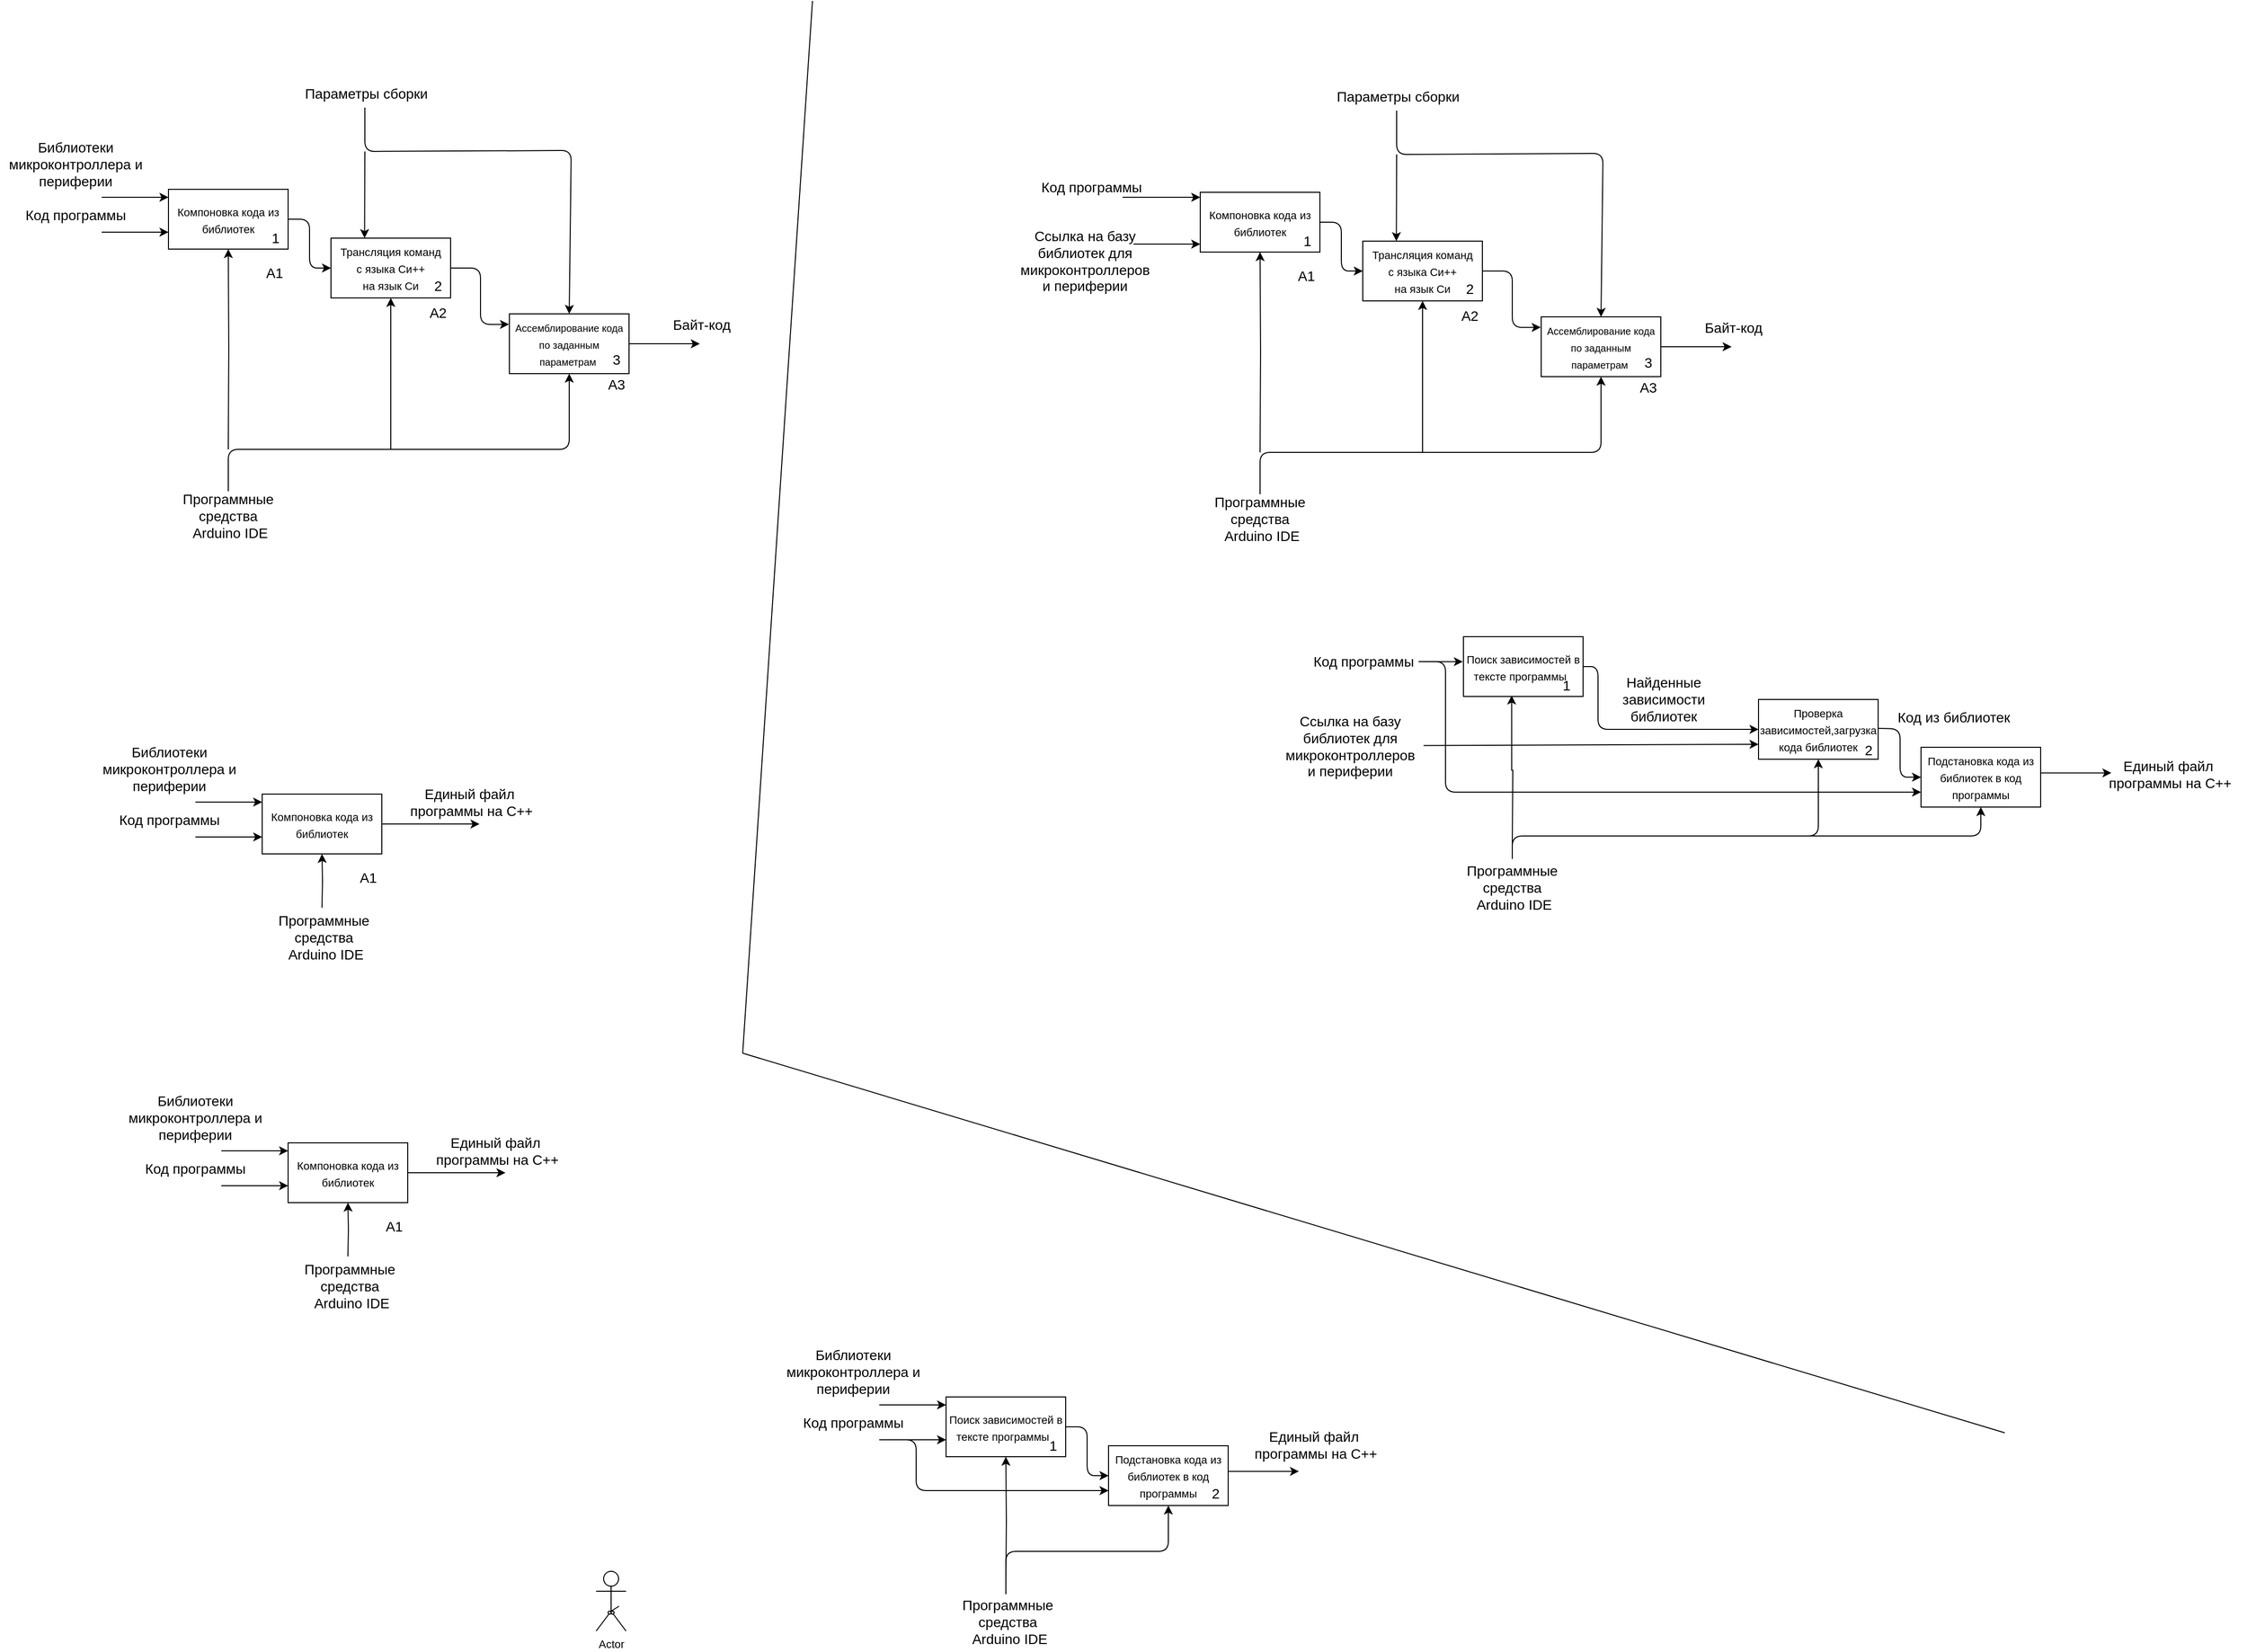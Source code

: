 <mxfile version="20.5.1" type="device"><diagram id="fKCn6HWXn4qcfIkzUEu0" name="Page-1"><mxGraphModel dx="576" dy="188" grid="0" gridSize="10" guides="1" tooltips="1" connect="1" arrows="1" fold="1" page="0" pageScale="1" pageWidth="850" pageHeight="1100" math="0" shadow="0"><root><mxCell id="0"/><mxCell id="1" parent="0"/><mxCell id="wgAJrM_qWDfSxa-Pehh1-4" style="edgeStyle=orthogonalEdgeStyle;rounded=1;orthogonalLoop=1;jettySize=auto;html=1;exitX=1;exitY=0.5;exitDx=0;exitDy=0;entryX=0;entryY=0.5;entryDx=0;entryDy=0;fontSize=14;startArrow=none;startFill=0;endArrow=classic;endFill=1;" parent="1" source="wgAJrM_qWDfSxa-Pehh1-5" target="wgAJrM_qWDfSxa-Pehh1-7" edge="1"><mxGeometry relative="1" as="geometry"/></mxCell><mxCell id="wgAJrM_qWDfSxa-Pehh1-5" value="&lt;font style=&quot;font-size: 11px;&quot;&gt;Компоновка кода из библиотек&lt;/font&gt;" style="rounded=0;whiteSpace=wrap;html=1;fontSize=14;" parent="1" vertex="1"><mxGeometry x="582" y="832" width="120" height="60" as="geometry"/></mxCell><mxCell id="wgAJrM_qWDfSxa-Pehh1-6" style="edgeStyle=orthogonalEdgeStyle;rounded=1;orthogonalLoop=1;jettySize=auto;html=1;exitX=1;exitY=0.5;exitDx=0;exitDy=0;entryX=-0.004;entryY=0.176;entryDx=0;entryDy=0;fontSize=14;startArrow=none;startFill=0;endArrow=classic;endFill=1;entryPerimeter=0;" parent="1" source="wgAJrM_qWDfSxa-Pehh1-7" target="wgAJrM_qWDfSxa-Pehh1-9" edge="1"><mxGeometry relative="1" as="geometry"><Array as="points"><mxPoint x="895" y="911"/><mxPoint x="895" y="968"/></Array></mxGeometry></mxCell><mxCell id="wgAJrM_qWDfSxa-Pehh1-7" value="&lt;font style=&quot;font-size: 11px;&quot;&gt;Трансляция команд &lt;br&gt;с языка Си++ &lt;br&gt;на язык Си&lt;/font&gt;" style="rounded=0;whiteSpace=wrap;html=1;fontSize=14;" parent="1" vertex="1"><mxGeometry x="745" y="881" width="120" height="60" as="geometry"/></mxCell><mxCell id="wgAJrM_qWDfSxa-Pehh1-8" style="edgeStyle=orthogonalEdgeStyle;rounded=0;orthogonalLoop=1;jettySize=auto;html=1;exitX=1;exitY=0.5;exitDx=0;exitDy=0;fontSize=14;startArrow=none;startFill=0;endArrow=classic;endFill=1;" parent="1" source="wgAJrM_qWDfSxa-Pehh1-9" edge="1"><mxGeometry relative="1" as="geometry"><mxPoint x="1115" y="987" as="targetPoint"/></mxGeometry></mxCell><mxCell id="wgAJrM_qWDfSxa-Pehh1-9" value="&lt;font style=&quot;font-size: 10px;&quot;&gt;Ассемблирование кода по заданным параметрам&amp;nbsp;&lt;/font&gt;" style="rounded=0;whiteSpace=wrap;html=1;fontSize=14;" parent="1" vertex="1"><mxGeometry x="924" y="957" width="120" height="60" as="geometry"/></mxCell><mxCell id="wgAJrM_qWDfSxa-Pehh1-10" value="" style="endArrow=classic;html=1;rounded=0;fontSize=14;entryX=0;entryY=0.5;entryDx=0;entryDy=0;" parent="1" edge="1"><mxGeometry width="50" height="50" relative="1" as="geometry"><mxPoint x="515" y="840" as="sourcePoint"/><mxPoint x="582" y="840" as="targetPoint"/></mxGeometry></mxCell><mxCell id="wgAJrM_qWDfSxa-Pehh1-11" value="&lt;div&gt;Параметры сборки&lt;/div&gt;" style="text;html=1;align=center;verticalAlign=middle;resizable=0;points=[];autosize=1;strokeColor=none;fillColor=none;fontSize=14;rotation=0;" parent="1" vertex="1"><mxGeometry x="709" y="721" width="141" height="29" as="geometry"/></mxCell><mxCell id="wgAJrM_qWDfSxa-Pehh1-12" value="&lt;div&gt;1&lt;br&gt;&lt;/div&gt;" style="text;html=1;align=center;verticalAlign=middle;resizable=0;points=[];autosize=1;strokeColor=none;fillColor=none;fontSize=14;" parent="1" vertex="1"><mxGeometry x="676" y="866" width="26" height="29" as="geometry"/></mxCell><mxCell id="wgAJrM_qWDfSxa-Pehh1-13" value="2" style="text;html=1;align=center;verticalAlign=middle;resizable=0;points=[];autosize=1;strokeColor=none;fillColor=none;fontSize=14;" parent="1" vertex="1"><mxGeometry x="839" y="914" width="26" height="29" as="geometry"/></mxCell><mxCell id="wgAJrM_qWDfSxa-Pehh1-14" value="3" style="text;html=1;align=center;verticalAlign=middle;resizable=0;points=[];autosize=1;strokeColor=none;fillColor=none;fontSize=14;" parent="1" vertex="1"><mxGeometry x="1018" y="988" width="26" height="29" as="geometry"/></mxCell><mxCell id="wgAJrM_qWDfSxa-Pehh1-15" value="&lt;br&gt;&lt;div&gt;А1&lt;br&gt;&lt;/div&gt;" style="text;html=1;align=center;verticalAlign=middle;resizable=0;points=[];autosize=1;strokeColor=none;fillColor=none;fontSize=14;" parent="1" vertex="1"><mxGeometry x="670" y="884" width="35" height="46" as="geometry"/></mxCell><mxCell id="wgAJrM_qWDfSxa-Pehh1-16" value="&lt;span style=&quot;font-size: 14px&quot;&gt;Библиотеки микроконтроллера и периферии&lt;/span&gt;" style="text;html=1;strokeColor=none;fillColor=none;align=center;verticalAlign=middle;whiteSpace=wrap;rounded=0;" parent="1" vertex="1"><mxGeometry x="413" y="778" width="152" height="57" as="geometry"/></mxCell><mxCell id="wgAJrM_qWDfSxa-Pehh1-17" style="edgeStyle=orthogonalEdgeStyle;rounded=0;orthogonalLoop=1;jettySize=auto;html=1;entryX=0.5;entryY=1;entryDx=0;entryDy=0;fontSize=14;startArrow=none;startFill=0;endArrow=classic;endFill=1;" parent="1" target="wgAJrM_qWDfSxa-Pehh1-5" edge="1"><mxGeometry relative="1" as="geometry"><mxPoint x="642" y="1093" as="sourcePoint"/></mxGeometry></mxCell><mxCell id="wgAJrM_qWDfSxa-Pehh1-18" style="edgeStyle=orthogonalEdgeStyle;rounded=1;orthogonalLoop=1;jettySize=auto;html=1;entryX=0.5;entryY=1;entryDx=0;entryDy=0;fontSize=14;startArrow=none;startFill=0;endArrow=classic;endFill=1;" parent="1" target="wgAJrM_qWDfSxa-Pehh1-9" edge="1"><mxGeometry relative="1" as="geometry"><Array as="points"><mxPoint x="642" y="1093"/><mxPoint x="984" y="1093"/></Array><mxPoint x="642" y="1135" as="sourcePoint"/></mxGeometry></mxCell><mxCell id="wgAJrM_qWDfSxa-Pehh1-19" style="edgeStyle=orthogonalEdgeStyle;rounded=0;orthogonalLoop=1;jettySize=auto;html=1;entryX=0.5;entryY=1;entryDx=0;entryDy=0;fontSize=14;startArrow=none;startFill=0;endArrow=classic;endFill=1;" parent="1" target="wgAJrM_qWDfSxa-Pehh1-7" edge="1"><mxGeometry relative="1" as="geometry"><Array as="points"><mxPoint x="805" y="1093"/></Array><mxPoint x="805" y="1093" as="sourcePoint"/></mxGeometry></mxCell><mxCell id="wgAJrM_qWDfSxa-Pehh1-20" value="" style="endArrow=classic;html=1;rounded=1;entryX=0.5;entryY=0;entryDx=0;entryDy=0;" parent="1" target="wgAJrM_qWDfSxa-Pehh1-9" edge="1"><mxGeometry width="50" height="50" relative="1" as="geometry"><mxPoint x="779" y="750" as="sourcePoint"/><mxPoint x="891" y="861" as="targetPoint"/><Array as="points"><mxPoint x="779" y="794"/><mxPoint x="986" y="793"/></Array></mxGeometry></mxCell><mxCell id="wgAJrM_qWDfSxa-Pehh1-21" value="" style="endArrow=classic;html=1;rounded=0;fontSize=14;" parent="1" edge="1"><mxGeometry width="50" height="50" relative="1" as="geometry"><mxPoint x="779" y="794" as="sourcePoint"/><mxPoint x="778.701" y="881" as="targetPoint"/></mxGeometry></mxCell><mxCell id="wgAJrM_qWDfSxa-Pehh1-22" value="&lt;span style=&quot;font-size: 14px;&quot;&gt;Код программы&lt;/span&gt;" style="text;html=1;strokeColor=none;fillColor=none;align=center;verticalAlign=middle;whiteSpace=wrap;rounded=0;" parent="1" vertex="1"><mxGeometry x="413" y="829" width="152" height="57" as="geometry"/></mxCell><mxCell id="wgAJrM_qWDfSxa-Pehh1-23" value="" style="endArrow=classic;html=1;rounded=0;jumpStyle=arc;" parent="1" edge="1"><mxGeometry width="50" height="50" relative="1" as="geometry"><mxPoint x="515" y="875" as="sourcePoint"/><mxPoint x="582" y="875" as="targetPoint"/></mxGeometry></mxCell><mxCell id="wgAJrM_qWDfSxa-Pehh1-24" value="&lt;br&gt;&lt;div&gt;А2&lt;br&gt;&lt;/div&gt;" style="text;html=1;align=center;verticalAlign=middle;resizable=0;points=[];autosize=1;strokeColor=none;fillColor=none;fontSize=14;" parent="1" vertex="1"><mxGeometry x="834.5" y="924" width="35" height="46" as="geometry"/></mxCell><mxCell id="wgAJrM_qWDfSxa-Pehh1-25" value="&lt;br&gt;&lt;div&gt;А3&lt;br&gt;&lt;/div&gt;" style="text;html=1;align=center;verticalAlign=middle;resizable=0;points=[];autosize=1;strokeColor=none;fillColor=none;fontSize=14;" parent="1" vertex="1"><mxGeometry x="1013.5" y="996" width="35" height="46" as="geometry"/></mxCell><mxCell id="wgAJrM_qWDfSxa-Pehh1-26" value="&lt;div&gt;&lt;span style=&quot;font-size: 14px;&quot;&gt;Программные средства&lt;/span&gt;&lt;/div&gt;&lt;div&gt;&lt;span style=&quot;font-size: 14px;&quot;&gt;&amp;nbsp;Arduino IDE&lt;/span&gt;&lt;/div&gt;" style="text;html=1;strokeColor=none;fillColor=none;align=center;verticalAlign=middle;whiteSpace=wrap;rounded=0;" parent="1" vertex="1"><mxGeometry x="566" y="1131" width="152" height="57" as="geometry"/></mxCell><mxCell id="wgAJrM_qWDfSxa-Pehh1-27" value="&lt;font style=&quot;font-size: 14px&quot;&gt;Байт-код&lt;br&gt;&lt;/font&gt;" style="text;html=1;strokeColor=none;fillColor=none;align=center;verticalAlign=middle;whiteSpace=wrap;rounded=0;" parent="1" vertex="1"><mxGeometry x="995" y="943" width="244" height="49" as="geometry"/></mxCell><mxCell id="wgAJrM_qWDfSxa-Pehh1-28" style="edgeStyle=orthogonalEdgeStyle;rounded=1;orthogonalLoop=1;jettySize=auto;html=1;exitX=1;exitY=0.5;exitDx=0;exitDy=0;fontSize=14;startArrow=none;startFill=0;endArrow=classic;endFill=1;" parent="1" source="wgAJrM_qWDfSxa-Pehh1-29" edge="1"><mxGeometry relative="1" as="geometry"><mxPoint x="894" y="1469" as="targetPoint"/></mxGeometry></mxCell><mxCell id="wgAJrM_qWDfSxa-Pehh1-29" value="&lt;font style=&quot;font-size: 11px;&quot;&gt;Компоновка кода из библиотек&lt;/font&gt;" style="rounded=0;whiteSpace=wrap;html=1;fontSize=14;" parent="1" vertex="1"><mxGeometry x="676" y="1439" width="120" height="60" as="geometry"/></mxCell><mxCell id="wgAJrM_qWDfSxa-Pehh1-30" value="" style="endArrow=classic;html=1;rounded=0;fontSize=14;entryX=0;entryY=0.5;entryDx=0;entryDy=0;" parent="1" edge="1"><mxGeometry width="50" height="50" relative="1" as="geometry"><mxPoint x="609" y="1447" as="sourcePoint"/><mxPoint x="676" y="1447" as="targetPoint"/></mxGeometry></mxCell><mxCell id="wgAJrM_qWDfSxa-Pehh1-32" value="&lt;br&gt;&lt;div&gt;А1&lt;br&gt;&lt;/div&gt;" style="text;html=1;align=center;verticalAlign=middle;resizable=0;points=[];autosize=1;strokeColor=none;fillColor=none;fontSize=14;" parent="1" vertex="1"><mxGeometry x="764" y="1491" width="35" height="46" as="geometry"/></mxCell><mxCell id="wgAJrM_qWDfSxa-Pehh1-33" value="&lt;span style=&quot;font-size: 14px&quot;&gt;Библиотеки микроконтроллера и периферии&lt;/span&gt;" style="text;html=1;strokeColor=none;fillColor=none;align=center;verticalAlign=middle;whiteSpace=wrap;rounded=0;" parent="1" vertex="1"><mxGeometry x="507" y="1385" width="152" height="57" as="geometry"/></mxCell><mxCell id="wgAJrM_qWDfSxa-Pehh1-34" style="edgeStyle=orthogonalEdgeStyle;rounded=0;orthogonalLoop=1;jettySize=auto;html=1;entryX=0.5;entryY=1;entryDx=0;entryDy=0;fontSize=14;startArrow=none;startFill=0;endArrow=classic;endFill=1;" parent="1" target="wgAJrM_qWDfSxa-Pehh1-29" edge="1"><mxGeometry relative="1" as="geometry"><mxPoint x="736" y="1553" as="sourcePoint"/></mxGeometry></mxCell><mxCell id="wgAJrM_qWDfSxa-Pehh1-35" value="&lt;span style=&quot;font-size: 14px;&quot;&gt;Код программы&lt;/span&gt;" style="text;html=1;strokeColor=none;fillColor=none;align=center;verticalAlign=middle;whiteSpace=wrap;rounded=0;" parent="1" vertex="1"><mxGeometry x="507" y="1436" width="152" height="57" as="geometry"/></mxCell><mxCell id="wgAJrM_qWDfSxa-Pehh1-36" value="" style="endArrow=classic;html=1;rounded=0;jumpStyle=arc;" parent="1" edge="1"><mxGeometry width="50" height="50" relative="1" as="geometry"><mxPoint x="609" y="1482" as="sourcePoint"/><mxPoint x="676" y="1482" as="targetPoint"/></mxGeometry></mxCell><mxCell id="wgAJrM_qWDfSxa-Pehh1-37" value="&lt;div&gt;&lt;span style=&quot;font-size: 14px;&quot;&gt;Программные средства&lt;/span&gt;&lt;/div&gt;&lt;div&gt;&lt;span style=&quot;font-size: 14px;&quot;&gt;&amp;nbsp;Arduino IDE&lt;/span&gt;&lt;/div&gt;" style="text;html=1;strokeColor=none;fillColor=none;align=center;verticalAlign=middle;whiteSpace=wrap;rounded=0;" parent="1" vertex="1"><mxGeometry x="662" y="1554" width="152" height="57" as="geometry"/></mxCell><mxCell id="wgAJrM_qWDfSxa-Pehh1-38" value="&lt;span style=&quot;font-size: 14px;&quot;&gt;Единый файл&amp;nbsp;&lt;br&gt;программы на С++&lt;br&gt;&lt;/span&gt;" style="text;html=1;strokeColor=none;fillColor=none;align=center;verticalAlign=middle;whiteSpace=wrap;rounded=0;" parent="1" vertex="1"><mxGeometry x="810" y="1418" width="152" height="57" as="geometry"/></mxCell><mxCell id="wgAJrM_qWDfSxa-Pehh1-39" style="edgeStyle=orthogonalEdgeStyle;rounded=1;orthogonalLoop=1;jettySize=auto;html=1;exitX=1;exitY=0.5;exitDx=0;exitDy=0;fontSize=14;startArrow=none;startFill=0;endArrow=classic;endFill=1;" parent="1" source="wgAJrM_qWDfSxa-Pehh1-40" edge="1"><mxGeometry relative="1" as="geometry"><mxPoint x="920" y="1819" as="targetPoint"/></mxGeometry></mxCell><mxCell id="wgAJrM_qWDfSxa-Pehh1-40" value="&lt;font style=&quot;font-size: 11px;&quot;&gt;Компоновка кода из библиотек&lt;/font&gt;" style="rounded=0;whiteSpace=wrap;html=1;fontSize=14;" parent="1" vertex="1"><mxGeometry x="702" y="1789" width="120" height="60" as="geometry"/></mxCell><mxCell id="wgAJrM_qWDfSxa-Pehh1-41" value="" style="endArrow=classic;html=1;rounded=0;fontSize=14;entryX=0;entryY=0.5;entryDx=0;entryDy=0;" parent="1" edge="1"><mxGeometry width="50" height="50" relative="1" as="geometry"><mxPoint x="635" y="1797.0" as="sourcePoint"/><mxPoint x="702" y="1797.0" as="targetPoint"/></mxGeometry></mxCell><mxCell id="wgAJrM_qWDfSxa-Pehh1-42" value="&lt;br&gt;&lt;div&gt;А1&lt;br&gt;&lt;/div&gt;" style="text;html=1;align=center;verticalAlign=middle;resizable=0;points=[];autosize=1;strokeColor=none;fillColor=none;fontSize=14;" parent="1" vertex="1"><mxGeometry x="790" y="1841" width="35" height="46" as="geometry"/></mxCell><mxCell id="wgAJrM_qWDfSxa-Pehh1-43" value="&lt;span style=&quot;font-size: 14px&quot;&gt;Библиотеки микроконтроллера и периферии&lt;/span&gt;" style="text;html=1;strokeColor=none;fillColor=none;align=center;verticalAlign=middle;whiteSpace=wrap;rounded=0;" parent="1" vertex="1"><mxGeometry x="533" y="1735" width="152" height="57" as="geometry"/></mxCell><mxCell id="wgAJrM_qWDfSxa-Pehh1-44" style="edgeStyle=orthogonalEdgeStyle;rounded=0;orthogonalLoop=1;jettySize=auto;html=1;entryX=0.5;entryY=1;entryDx=0;entryDy=0;fontSize=14;startArrow=none;startFill=0;endArrow=classic;endFill=1;" parent="1" target="wgAJrM_qWDfSxa-Pehh1-40" edge="1"><mxGeometry relative="1" as="geometry"><mxPoint x="762" y="1903" as="sourcePoint"/></mxGeometry></mxCell><mxCell id="wgAJrM_qWDfSxa-Pehh1-45" value="&lt;span style=&quot;font-size: 14px;&quot;&gt;Код программы&lt;/span&gt;" style="text;html=1;strokeColor=none;fillColor=none;align=center;verticalAlign=middle;whiteSpace=wrap;rounded=0;" parent="1" vertex="1"><mxGeometry x="533" y="1786" width="152" height="57" as="geometry"/></mxCell><mxCell id="wgAJrM_qWDfSxa-Pehh1-46" value="" style="endArrow=classic;html=1;rounded=0;jumpStyle=arc;" parent="1" edge="1"><mxGeometry width="50" height="50" relative="1" as="geometry"><mxPoint x="635" y="1832" as="sourcePoint"/><mxPoint x="702" y="1832" as="targetPoint"/></mxGeometry></mxCell><mxCell id="wgAJrM_qWDfSxa-Pehh1-47" value="&lt;div&gt;&lt;span style=&quot;font-size: 14px;&quot;&gt;Программные средства&lt;/span&gt;&lt;/div&gt;&lt;div&gt;&lt;span style=&quot;font-size: 14px;&quot;&gt;&amp;nbsp;Arduino IDE&lt;/span&gt;&lt;/div&gt;" style="text;html=1;strokeColor=none;fillColor=none;align=center;verticalAlign=middle;whiteSpace=wrap;rounded=0;" parent="1" vertex="1"><mxGeometry x="688" y="1904" width="152" height="57" as="geometry"/></mxCell><mxCell id="wgAJrM_qWDfSxa-Pehh1-48" value="&lt;span style=&quot;font-size: 14px;&quot;&gt;Единый файл&amp;nbsp;&lt;br&gt;программы на С++&lt;br&gt;&lt;/span&gt;" style="text;html=1;strokeColor=none;fillColor=none;align=center;verticalAlign=middle;whiteSpace=wrap;rounded=0;" parent="1" vertex="1"><mxGeometry x="836" y="1768" width="152" height="57" as="geometry"/></mxCell><mxCell id="wgAJrM_qWDfSxa-Pehh1-49" style="edgeStyle=orthogonalEdgeStyle;rounded=1;orthogonalLoop=1;jettySize=auto;html=1;exitX=1;exitY=0.5;exitDx=0;exitDy=0;entryX=0;entryY=0.5;entryDx=0;entryDy=0;fontSize=14;startArrow=none;startFill=0;endArrow=classic;endFill=1;" parent="1" source="wgAJrM_qWDfSxa-Pehh1-50" target="wgAJrM_qWDfSxa-Pehh1-52" edge="1"><mxGeometry relative="1" as="geometry"/></mxCell><mxCell id="wgAJrM_qWDfSxa-Pehh1-50" value="&lt;font style=&quot;font-size: 11px;&quot;&gt;Поиск зависимостей в тексте программы&amp;nbsp;&amp;nbsp;&lt;/font&gt;" style="rounded=0;whiteSpace=wrap;html=1;fontSize=14;" parent="1" vertex="1"><mxGeometry x="1362" y="2044" width="120" height="60" as="geometry"/></mxCell><mxCell id="wgAJrM_qWDfSxa-Pehh1-52" value="&lt;span style=&quot;font-size: 11px;&quot;&gt;Подстановка кода из библиотек&amp;nbsp;в код программы&lt;/span&gt;" style="rounded=0;whiteSpace=wrap;html=1;fontSize=14;" parent="1" vertex="1"><mxGeometry x="1525" y="2093" width="120" height="60" as="geometry"/></mxCell><mxCell id="wgAJrM_qWDfSxa-Pehh1-53" style="edgeStyle=orthogonalEdgeStyle;rounded=0;orthogonalLoop=1;jettySize=auto;html=1;exitX=1;exitY=0.5;exitDx=0;exitDy=0;fontSize=14;startArrow=none;startFill=0;endArrow=classic;endFill=1;" parent="1" edge="1"><mxGeometry relative="1" as="geometry"><mxPoint x="1716" y="2118.71" as="targetPoint"/><mxPoint x="1645" y="2118.71" as="sourcePoint"/></mxGeometry></mxCell><mxCell id="wgAJrM_qWDfSxa-Pehh1-55" value="" style="endArrow=classic;html=1;rounded=0;fontSize=14;entryX=0;entryY=0.5;entryDx=0;entryDy=0;" parent="1" edge="1"><mxGeometry width="50" height="50" relative="1" as="geometry"><mxPoint x="1295.0" y="2052" as="sourcePoint"/><mxPoint x="1362.0" y="2052" as="targetPoint"/></mxGeometry></mxCell><mxCell id="wgAJrM_qWDfSxa-Pehh1-57" value="&lt;div&gt;1&lt;br&gt;&lt;/div&gt;" style="text;html=1;align=center;verticalAlign=middle;resizable=0;points=[];autosize=1;strokeColor=none;fillColor=none;fontSize=14;" parent="1" vertex="1"><mxGeometry x="1456" y="2078" width="26" height="29" as="geometry"/></mxCell><mxCell id="wgAJrM_qWDfSxa-Pehh1-58" value="2" style="text;html=1;align=center;verticalAlign=middle;resizable=0;points=[];autosize=1;strokeColor=none;fillColor=none;fontSize=14;" parent="1" vertex="1"><mxGeometry x="1619" y="2126" width="26" height="29" as="geometry"/></mxCell><mxCell id="wgAJrM_qWDfSxa-Pehh1-61" value="&lt;span style=&quot;font-size: 14px&quot;&gt;Библиотеки микроконтроллера и периферии&lt;/span&gt;" style="text;html=1;strokeColor=none;fillColor=none;align=center;verticalAlign=middle;whiteSpace=wrap;rounded=0;" parent="1" vertex="1"><mxGeometry x="1193" y="1990" width="152" height="57" as="geometry"/></mxCell><mxCell id="wgAJrM_qWDfSxa-Pehh1-62" style="edgeStyle=orthogonalEdgeStyle;rounded=0;orthogonalLoop=1;jettySize=auto;html=1;entryX=0.5;entryY=1;entryDx=0;entryDy=0;fontSize=14;startArrow=none;startFill=0;endArrow=classic;endFill=1;" parent="1" target="wgAJrM_qWDfSxa-Pehh1-50" edge="1"><mxGeometry relative="1" as="geometry"><mxPoint x="1422" y="2233" as="sourcePoint"/></mxGeometry></mxCell><mxCell id="wgAJrM_qWDfSxa-Pehh1-63" style="edgeStyle=orthogonalEdgeStyle;rounded=1;orthogonalLoop=1;jettySize=auto;html=1;entryX=0.5;entryY=1;entryDx=0;entryDy=0;fontSize=14;startArrow=none;startFill=0;endArrow=classic;endFill=1;" parent="1" target="wgAJrM_qWDfSxa-Pehh1-52" edge="1"><mxGeometry relative="1" as="geometry"><Array as="points"><mxPoint x="1422" y="2199"/><mxPoint x="1585" y="2199"/></Array><mxPoint x="1422" y="2242" as="sourcePoint"/></mxGeometry></mxCell><mxCell id="wgAJrM_qWDfSxa-Pehh1-67" value="&lt;span style=&quot;font-size: 14px;&quot;&gt;Код программы&lt;/span&gt;" style="text;html=1;strokeColor=none;fillColor=none;align=center;verticalAlign=middle;whiteSpace=wrap;rounded=0;" parent="1" vertex="1"><mxGeometry x="1193" y="2041" width="152" height="57" as="geometry"/></mxCell><mxCell id="wgAJrM_qWDfSxa-Pehh1-68" value="" style="endArrow=classic;html=1;rounded=0;jumpStyle=arc;" parent="1" edge="1"><mxGeometry width="50" height="50" relative="1" as="geometry"><mxPoint x="1295.0" y="2087" as="sourcePoint"/><mxPoint x="1362.0" y="2087" as="targetPoint"/></mxGeometry></mxCell><mxCell id="wgAJrM_qWDfSxa-Pehh1-71" value="&lt;div&gt;&lt;span style=&quot;font-size: 14px;&quot;&gt;Программные средства&lt;/span&gt;&lt;/div&gt;&lt;div&gt;&lt;span style=&quot;font-size: 14px;&quot;&gt;&amp;nbsp;Arduino IDE&lt;/span&gt;&lt;/div&gt;" style="text;html=1;strokeColor=none;fillColor=none;align=center;verticalAlign=middle;whiteSpace=wrap;rounded=0;" parent="1" vertex="1"><mxGeometry x="1348" y="2241" width="152" height="57" as="geometry"/></mxCell><mxCell id="wgAJrM_qWDfSxa-Pehh1-72" value="&lt;span style=&quot;font-size: 14px;&quot;&gt;Единый файл&amp;nbsp;&lt;br&gt;программы на С++&lt;br&gt;&lt;/span&gt;" style="text;html=1;strokeColor=none;fillColor=none;align=center;verticalAlign=middle;whiteSpace=wrap;rounded=0;" parent="1" vertex="1"><mxGeometry x="1657" y="2063" width="152" height="57" as="geometry"/></mxCell><mxCell id="wgAJrM_qWDfSxa-Pehh1-73" value="Actor" style="shape=umlActor;verticalLabelPosition=bottom;verticalAlign=top;html=1;outlineConnect=0;fontSize=11;" parent="1" vertex="1"><mxGeometry x="1011" y="2219" width="30" height="60" as="geometry"/></mxCell><mxCell id="wgAJrM_qWDfSxa-Pehh1-75" value="" style="endArrow=none;html=1;rounded=1;fontSize=11;jumpStyle=arc;" parent="1" edge="1"><mxGeometry width="50" height="50" relative="1" as="geometry"><mxPoint x="1026" y="2259" as="sourcePoint"/><mxPoint x="1034" y="2254" as="targetPoint"/></mxGeometry></mxCell><mxCell id="wgAJrM_qWDfSxa-Pehh1-76" value="" style="ellipse;whiteSpace=wrap;html=1;aspect=fixed;fontSize=11;" parent="1" vertex="1"><mxGeometry x="1023" y="2259" width="3" height="3" as="geometry"/></mxCell><mxCell id="wgAJrM_qWDfSxa-Pehh1-77" value="" style="ellipse;whiteSpace=wrap;html=1;aspect=fixed;fontSize=11;" parent="1" vertex="1"><mxGeometry x="1026" y="2259" width="3" height="3" as="geometry"/></mxCell><mxCell id="wgAJrM_qWDfSxa-Pehh1-78" style="edgeStyle=orthogonalEdgeStyle;rounded=1;orthogonalLoop=1;jettySize=auto;html=1;entryX=0;entryY=0.75;entryDx=0;entryDy=0;fontSize=14;startArrow=none;startFill=0;endArrow=classic;endFill=1;" parent="1" target="wgAJrM_qWDfSxa-Pehh1-52" edge="1"><mxGeometry relative="1" as="geometry"><Array as="points"><mxPoint x="1332" y="2087"/><mxPoint x="1332" y="2138"/></Array><mxPoint x="1310" y="2087" as="sourcePoint"/><mxPoint x="1640" y="2068" as="targetPoint"/></mxGeometry></mxCell><mxCell id="zAFyGBE9WBEOjd6U91Eb-1" style="edgeStyle=orthogonalEdgeStyle;rounded=1;orthogonalLoop=1;jettySize=auto;html=1;exitX=1;exitY=0.5;exitDx=0;exitDy=0;entryX=0;entryY=0.5;entryDx=0;entryDy=0;fontSize=14;startArrow=none;startFill=0;endArrow=classic;endFill=1;" edge="1" parent="1" source="zAFyGBE9WBEOjd6U91Eb-2" target="zAFyGBE9WBEOjd6U91Eb-4"><mxGeometry relative="1" as="geometry"/></mxCell><mxCell id="zAFyGBE9WBEOjd6U91Eb-2" value="&lt;font style=&quot;font-size: 11px;&quot;&gt;Компоновка кода из библиотек&lt;/font&gt;" style="rounded=0;whiteSpace=wrap;html=1;fontSize=14;" vertex="1" parent="1"><mxGeometry x="1617" y="835" width="120" height="60" as="geometry"/></mxCell><mxCell id="zAFyGBE9WBEOjd6U91Eb-3" style="edgeStyle=orthogonalEdgeStyle;rounded=1;orthogonalLoop=1;jettySize=auto;html=1;exitX=1;exitY=0.5;exitDx=0;exitDy=0;entryX=-0.004;entryY=0.176;entryDx=0;entryDy=0;fontSize=14;startArrow=none;startFill=0;endArrow=classic;endFill=1;entryPerimeter=0;" edge="1" parent="1" source="zAFyGBE9WBEOjd6U91Eb-4" target="zAFyGBE9WBEOjd6U91Eb-6"><mxGeometry relative="1" as="geometry"><Array as="points"><mxPoint x="1930" y="914"/><mxPoint x="1930" y="971"/></Array></mxGeometry></mxCell><mxCell id="zAFyGBE9WBEOjd6U91Eb-4" value="&lt;font style=&quot;font-size: 11px;&quot;&gt;Трансляция команд &lt;br&gt;с языка Си++ &lt;br&gt;на язык Си&lt;/font&gt;" style="rounded=0;whiteSpace=wrap;html=1;fontSize=14;" vertex="1" parent="1"><mxGeometry x="1780" y="884" width="120" height="60" as="geometry"/></mxCell><mxCell id="zAFyGBE9WBEOjd6U91Eb-5" style="edgeStyle=orthogonalEdgeStyle;rounded=0;orthogonalLoop=1;jettySize=auto;html=1;exitX=1;exitY=0.5;exitDx=0;exitDy=0;fontSize=14;startArrow=none;startFill=0;endArrow=classic;endFill=1;" edge="1" parent="1" source="zAFyGBE9WBEOjd6U91Eb-6"><mxGeometry relative="1" as="geometry"><mxPoint x="2150" y="990" as="targetPoint"/></mxGeometry></mxCell><mxCell id="zAFyGBE9WBEOjd6U91Eb-6" value="&lt;font style=&quot;font-size: 10px;&quot;&gt;Ассемблирование кода по заданным параметрам&amp;nbsp;&lt;/font&gt;" style="rounded=0;whiteSpace=wrap;html=1;fontSize=14;" vertex="1" parent="1"><mxGeometry x="1959" y="960" width="120" height="60" as="geometry"/></mxCell><mxCell id="zAFyGBE9WBEOjd6U91Eb-7" value="" style="endArrow=classic;html=1;rounded=0;fontSize=14;entryX=0;entryY=0.5;entryDx=0;entryDy=0;" edge="1" parent="1"><mxGeometry width="50" height="50" relative="1" as="geometry"><mxPoint x="1550.0" y="887" as="sourcePoint"/><mxPoint x="1617" y="887" as="targetPoint"/></mxGeometry></mxCell><mxCell id="zAFyGBE9WBEOjd6U91Eb-8" value="&lt;div&gt;Параметры сборки&lt;/div&gt;" style="text;html=1;align=center;verticalAlign=middle;resizable=0;points=[];autosize=1;strokeColor=none;fillColor=none;fontSize=14;rotation=0;" vertex="1" parent="1"><mxGeometry x="1744" y="724" width="141" height="29" as="geometry"/></mxCell><mxCell id="zAFyGBE9WBEOjd6U91Eb-9" value="&lt;div&gt;1&lt;br&gt;&lt;/div&gt;" style="text;html=1;align=center;verticalAlign=middle;resizable=0;points=[];autosize=1;strokeColor=none;fillColor=none;fontSize=14;" vertex="1" parent="1"><mxGeometry x="1711" y="869" width="26" height="29" as="geometry"/></mxCell><mxCell id="zAFyGBE9WBEOjd6U91Eb-10" value="2" style="text;html=1;align=center;verticalAlign=middle;resizable=0;points=[];autosize=1;strokeColor=none;fillColor=none;fontSize=14;" vertex="1" parent="1"><mxGeometry x="1874" y="917" width="26" height="29" as="geometry"/></mxCell><mxCell id="zAFyGBE9WBEOjd6U91Eb-11" value="3" style="text;html=1;align=center;verticalAlign=middle;resizable=0;points=[];autosize=1;strokeColor=none;fillColor=none;fontSize=14;" vertex="1" parent="1"><mxGeometry x="2053" y="991" width="26" height="29" as="geometry"/></mxCell><mxCell id="zAFyGBE9WBEOjd6U91Eb-12" value="&lt;br&gt;&lt;div&gt;А1&lt;br&gt;&lt;/div&gt;" style="text;html=1;align=center;verticalAlign=middle;resizable=0;points=[];autosize=1;strokeColor=none;fillColor=none;fontSize=14;" vertex="1" parent="1"><mxGeometry x="1705" y="887" width="35" height="46" as="geometry"/></mxCell><mxCell id="zAFyGBE9WBEOjd6U91Eb-14" style="edgeStyle=orthogonalEdgeStyle;rounded=0;orthogonalLoop=1;jettySize=auto;html=1;entryX=0.5;entryY=1;entryDx=0;entryDy=0;fontSize=14;startArrow=none;startFill=0;endArrow=classic;endFill=1;" edge="1" parent="1" target="zAFyGBE9WBEOjd6U91Eb-2"><mxGeometry relative="1" as="geometry"><mxPoint x="1677" y="1096" as="sourcePoint"/></mxGeometry></mxCell><mxCell id="zAFyGBE9WBEOjd6U91Eb-15" style="edgeStyle=orthogonalEdgeStyle;rounded=1;orthogonalLoop=1;jettySize=auto;html=1;entryX=0.5;entryY=1;entryDx=0;entryDy=0;fontSize=14;startArrow=none;startFill=0;endArrow=classic;endFill=1;" edge="1" parent="1" target="zAFyGBE9WBEOjd6U91Eb-6"><mxGeometry relative="1" as="geometry"><Array as="points"><mxPoint x="1677" y="1096"/><mxPoint x="2019" y="1096"/></Array><mxPoint x="1677" y="1138" as="sourcePoint"/></mxGeometry></mxCell><mxCell id="zAFyGBE9WBEOjd6U91Eb-16" style="edgeStyle=orthogonalEdgeStyle;rounded=0;orthogonalLoop=1;jettySize=auto;html=1;entryX=0.5;entryY=1;entryDx=0;entryDy=0;fontSize=14;startArrow=none;startFill=0;endArrow=classic;endFill=1;" edge="1" parent="1" target="zAFyGBE9WBEOjd6U91Eb-4"><mxGeometry relative="1" as="geometry"><Array as="points"><mxPoint x="1840" y="1096"/></Array><mxPoint x="1840" y="1096" as="sourcePoint"/></mxGeometry></mxCell><mxCell id="zAFyGBE9WBEOjd6U91Eb-17" value="" style="endArrow=classic;html=1;rounded=1;entryX=0.5;entryY=0;entryDx=0;entryDy=0;" edge="1" parent="1" target="zAFyGBE9WBEOjd6U91Eb-6"><mxGeometry width="50" height="50" relative="1" as="geometry"><mxPoint x="1814" y="753" as="sourcePoint"/><mxPoint x="2605" y="882" as="targetPoint"/><Array as="points"><mxPoint x="1814" y="797"/><mxPoint x="2021" y="796"/></Array></mxGeometry></mxCell><mxCell id="zAFyGBE9WBEOjd6U91Eb-18" value="" style="endArrow=classic;html=1;rounded=0;fontSize=14;" edge="1" parent="1"><mxGeometry width="50" height="50" relative="1" as="geometry"><mxPoint x="1814" y="797" as="sourcePoint"/><mxPoint x="1813.701" y="884" as="targetPoint"/></mxGeometry></mxCell><mxCell id="zAFyGBE9WBEOjd6U91Eb-21" value="&lt;br&gt;&lt;div&gt;А2&lt;br&gt;&lt;/div&gt;" style="text;html=1;align=center;verticalAlign=middle;resizable=0;points=[];autosize=1;strokeColor=none;fillColor=none;fontSize=14;" vertex="1" parent="1"><mxGeometry x="1869.5" y="927" width="35" height="46" as="geometry"/></mxCell><mxCell id="zAFyGBE9WBEOjd6U91Eb-22" value="&lt;br&gt;&lt;div&gt;А3&lt;br&gt;&lt;/div&gt;" style="text;html=1;align=center;verticalAlign=middle;resizable=0;points=[];autosize=1;strokeColor=none;fillColor=none;fontSize=14;" vertex="1" parent="1"><mxGeometry x="2048.5" y="999" width="35" height="46" as="geometry"/></mxCell><mxCell id="zAFyGBE9WBEOjd6U91Eb-23" value="&lt;div&gt;&lt;span style=&quot;font-size: 14px;&quot;&gt;Программные средства&lt;/span&gt;&lt;/div&gt;&lt;div&gt;&lt;span style=&quot;font-size: 14px;&quot;&gt;&amp;nbsp;Arduino IDE&lt;/span&gt;&lt;/div&gt;" style="text;html=1;strokeColor=none;fillColor=none;align=center;verticalAlign=middle;whiteSpace=wrap;rounded=0;" vertex="1" parent="1"><mxGeometry x="1601" y="1134" width="152" height="57" as="geometry"/></mxCell><mxCell id="zAFyGBE9WBEOjd6U91Eb-24" value="&lt;font style=&quot;font-size: 14px&quot;&gt;Байт-код&lt;br&gt;&lt;/font&gt;" style="text;html=1;strokeColor=none;fillColor=none;align=center;verticalAlign=middle;whiteSpace=wrap;rounded=0;" vertex="1" parent="1"><mxGeometry x="2030" y="946" width="244" height="49" as="geometry"/></mxCell><mxCell id="zAFyGBE9WBEOjd6U91Eb-25" value="" style="endArrow=classic;html=1;rounded=0;" edge="1" parent="1"><mxGeometry width="50" height="50" relative="1" as="geometry"><mxPoint x="1539" y="840" as="sourcePoint"/><mxPoint x="1617" y="840" as="targetPoint"/></mxGeometry></mxCell><mxCell id="zAFyGBE9WBEOjd6U91Eb-27" value="&lt;span style=&quot;font-size: 14px&quot;&gt;Код программы&lt;/span&gt;" style="text;html=1;strokeColor=none;fillColor=none;align=center;verticalAlign=middle;whiteSpace=wrap;rounded=0;" vertex="1" parent="1"><mxGeometry x="1432" y="803" width="152" height="54" as="geometry"/></mxCell><mxCell id="zAFyGBE9WBEOjd6U91Eb-28" value="Ссылка на базу &lt;br&gt;библиотек для&lt;br&gt;микроконтроллеров &lt;br&gt;и периферии" style="text;html=1;align=center;verticalAlign=middle;resizable=0;points=[];autosize=1;fontSize=14;rotation=0;" vertex="1" parent="1"><mxGeometry x="1427" y="864" width="148" height="79" as="geometry"/></mxCell><mxCell id="zAFyGBE9WBEOjd6U91Eb-31" style="edgeStyle=orthogonalEdgeStyle;rounded=1;orthogonalLoop=1;jettySize=auto;html=1;exitX=1;exitY=0.5;exitDx=0;exitDy=0;entryX=0;entryY=0.5;entryDx=0;entryDy=0;fontSize=14;startArrow=none;startFill=0;endArrow=classic;endFill=1;" edge="1" parent="1" target="zAFyGBE9WBEOjd6U91Eb-33"><mxGeometry relative="1" as="geometry"><mxPoint x="2297" y="1373" as="sourcePoint"/></mxGeometry></mxCell><mxCell id="zAFyGBE9WBEOjd6U91Eb-33" value="&lt;span style=&quot;font-size: 11px;&quot;&gt;Подстановка кода из библиотек&amp;nbsp;в код программы&lt;/span&gt;" style="rounded=0;whiteSpace=wrap;html=1;fontSize=14;" vertex="1" parent="1"><mxGeometry x="2340" y="1392" width="120" height="60" as="geometry"/></mxCell><mxCell id="zAFyGBE9WBEOjd6U91Eb-34" style="edgeStyle=orthogonalEdgeStyle;rounded=0;orthogonalLoop=1;jettySize=auto;html=1;exitX=1;exitY=0.5;exitDx=0;exitDy=0;fontSize=14;startArrow=none;startFill=0;endArrow=classic;endFill=1;" edge="1" parent="1"><mxGeometry relative="1" as="geometry"><mxPoint x="2531" y="1417.71" as="targetPoint"/><mxPoint x="2460" y="1417.71" as="sourcePoint"/></mxGeometry></mxCell><mxCell id="zAFyGBE9WBEOjd6U91Eb-39" style="edgeStyle=orthogonalEdgeStyle;rounded=0;orthogonalLoop=1;jettySize=auto;html=1;entryX=0.403;entryY=0.984;entryDx=0;entryDy=0;fontSize=14;startArrow=none;startFill=0;endArrow=classic;endFill=1;entryPerimeter=0;" edge="1" parent="1" target="zAFyGBE9WBEOjd6U91Eb-48"><mxGeometry relative="1" as="geometry"><mxPoint x="1930" y="1489" as="sourcePoint"/><mxPoint x="1929.89" y="1346" as="targetPoint"/></mxGeometry></mxCell><mxCell id="zAFyGBE9WBEOjd6U91Eb-40" style="edgeStyle=orthogonalEdgeStyle;rounded=1;orthogonalLoop=1;jettySize=auto;html=1;entryX=0.5;entryY=1;entryDx=0;entryDy=0;fontSize=14;startArrow=none;startFill=0;endArrow=classic;endFill=1;exitX=0.5;exitY=0;exitDx=0;exitDy=0;" edge="1" parent="1" target="zAFyGBE9WBEOjd6U91Eb-33" source="zAFyGBE9WBEOjd6U91Eb-43"><mxGeometry relative="1" as="geometry"><Array as="points"><mxPoint x="1930" y="1481"/><mxPoint x="2400" y="1481"/></Array><mxPoint x="2152" y="1643" as="sourcePoint"/></mxGeometry></mxCell><mxCell id="zAFyGBE9WBEOjd6U91Eb-43" value="&lt;div&gt;&lt;span style=&quot;font-size: 14px;&quot;&gt;Программные средства&lt;/span&gt;&lt;/div&gt;&lt;div&gt;&lt;span style=&quot;font-size: 14px;&quot;&gt;&amp;nbsp;Arduino IDE&lt;/span&gt;&lt;/div&gt;" style="text;html=1;strokeColor=none;fillColor=none;align=center;verticalAlign=middle;whiteSpace=wrap;rounded=0;" vertex="1" parent="1"><mxGeometry x="1854" y="1504" width="152" height="57" as="geometry"/></mxCell><mxCell id="zAFyGBE9WBEOjd6U91Eb-44" value="&lt;span style=&quot;font-size: 14px;&quot;&gt;Единый файл&amp;nbsp;&lt;br&gt;программы на С++&lt;br&gt;&lt;/span&gt;" style="text;html=1;strokeColor=none;fillColor=none;align=center;verticalAlign=middle;whiteSpace=wrap;rounded=0;" vertex="1" parent="1"><mxGeometry x="2514" y="1390" width="152" height="57" as="geometry"/></mxCell><mxCell id="zAFyGBE9WBEOjd6U91Eb-45" style="edgeStyle=orthogonalEdgeStyle;rounded=1;orthogonalLoop=1;jettySize=auto;html=1;entryX=0;entryY=0.75;entryDx=0;entryDy=0;fontSize=14;startArrow=none;startFill=0;endArrow=classic;endFill=1;" edge="1" parent="1" target="zAFyGBE9WBEOjd6U91Eb-33"><mxGeometry relative="1" as="geometry"><Array as="points"><mxPoint x="1863" y="1306"/><mxPoint x="1863" y="1437"/></Array><mxPoint x="1836" y="1306" as="sourcePoint"/><mxPoint x="2370" y="1469" as="targetPoint"/></mxGeometry></mxCell><mxCell id="zAFyGBE9WBEOjd6U91Eb-46" value="" style="endArrow=none;html=1;rounded=0;" edge="1" parent="1"><mxGeometry width="50" height="50" relative="1" as="geometry"><mxPoint x="1158" y="1699" as="sourcePoint"/><mxPoint x="1228" y="643" as="targetPoint"/></mxGeometry></mxCell><mxCell id="zAFyGBE9WBEOjd6U91Eb-47" value="" style="endArrow=none;html=1;rounded=0;" edge="1" parent="1"><mxGeometry width="50" height="50" relative="1" as="geometry"><mxPoint x="1158" y="1699" as="sourcePoint"/><mxPoint x="2424" y="2080" as="targetPoint"/></mxGeometry></mxCell><mxCell id="zAFyGBE9WBEOjd6U91Eb-48" value="&lt;font style=&quot;font-size: 11px;&quot;&gt;Поиск зависимостей в тексте программы&amp;nbsp;&amp;nbsp;&lt;/font&gt;" style="rounded=0;whiteSpace=wrap;html=1;fontSize=14;" vertex="1" parent="1"><mxGeometry x="1881" y="1281" width="120" height="60" as="geometry"/></mxCell><mxCell id="zAFyGBE9WBEOjd6U91Eb-49" value="&lt;span style=&quot;font-size: 11px;&quot;&gt;Проверка зависимостей,загрузка кода библиотек&lt;br&gt;&lt;/span&gt;" style="rounded=0;whiteSpace=wrap;html=1;fontSize=14;" vertex="1" parent="1"><mxGeometry x="2177" y="1344" width="120" height="60" as="geometry"/></mxCell><mxCell id="zAFyGBE9WBEOjd6U91Eb-50" value="" style="endArrow=classic;html=1;rounded=0;fontSize=14;entryX=0;entryY=0.75;entryDx=0;entryDy=0;" edge="1" parent="1" source="zAFyGBE9WBEOjd6U91Eb-53" target="zAFyGBE9WBEOjd6U91Eb-49"><mxGeometry width="50" height="50" relative="1" as="geometry"><mxPoint x="1812" y="1395" as="sourcePoint"/><mxPoint x="1879" y="1395" as="targetPoint"/></mxGeometry></mxCell><mxCell id="zAFyGBE9WBEOjd6U91Eb-51" value="" style="endArrow=classic;html=1;rounded=0;entryX=-0.005;entryY=0.418;entryDx=0;entryDy=0;entryPerimeter=0;" edge="1" parent="1" target="zAFyGBE9WBEOjd6U91Eb-48"><mxGeometry width="50" height="50" relative="1" as="geometry"><mxPoint x="1836" y="1306" as="sourcePoint"/><mxPoint x="1874" y="1306" as="targetPoint"/></mxGeometry></mxCell><mxCell id="zAFyGBE9WBEOjd6U91Eb-52" value="&lt;span style=&quot;font-size: 14px&quot;&gt;Код программы&lt;/span&gt;" style="text;html=1;strokeColor=none;fillColor=none;align=center;verticalAlign=middle;whiteSpace=wrap;rounded=0;" vertex="1" parent="1"><mxGeometry x="1705" y="1279" width="152" height="54" as="geometry"/></mxCell><mxCell id="zAFyGBE9WBEOjd6U91Eb-53" value="Ссылка на базу &lt;br&gt;библиотек для&lt;br&gt;микроконтроллеров &lt;br&gt;и периферии" style="text;html=1;align=center;verticalAlign=middle;resizable=0;points=[];autosize=1;fontSize=14;rotation=0;" vertex="1" parent="1"><mxGeometry x="1693" y="1351" width="148" height="79" as="geometry"/></mxCell><mxCell id="zAFyGBE9WBEOjd6U91Eb-56" value="&lt;span style=&quot;font-size: 14px;&quot;&gt;Найденные зависимости библиотек&lt;/span&gt;" style="text;html=1;strokeColor=none;fillColor=none;align=center;verticalAlign=middle;whiteSpace=wrap;rounded=0;" vertex="1" parent="1"><mxGeometry x="2006" y="1315" width="152" height="57" as="geometry"/></mxCell><mxCell id="zAFyGBE9WBEOjd6U91Eb-58" style="edgeStyle=orthogonalEdgeStyle;rounded=1;orthogonalLoop=1;jettySize=auto;html=1;fontSize=14;startArrow=none;startFill=0;endArrow=classic;endFill=1;entryX=0;entryY=0.5;entryDx=0;entryDy=0;exitX=1;exitY=0.5;exitDx=0;exitDy=0;" edge="1" parent="1" source="zAFyGBE9WBEOjd6U91Eb-48" target="zAFyGBE9WBEOjd6U91Eb-49"><mxGeometry relative="1" as="geometry"><Array as="points"><mxPoint x="2016" y="1311"/><mxPoint x="2016" y="1374"/></Array><mxPoint x="1994" y="1313" as="sourcePoint"/><mxPoint x="2241" y="1367" as="targetPoint"/></mxGeometry></mxCell><mxCell id="zAFyGBE9WBEOjd6U91Eb-36" value="&lt;div&gt;1&lt;br&gt;&lt;/div&gt;" style="text;html=1;align=center;verticalAlign=middle;resizable=0;points=[];autosize=1;strokeColor=none;fillColor=none;fontSize=14;" vertex="1" parent="1"><mxGeometry x="1971" y="1315" width="26" height="29" as="geometry"/></mxCell><mxCell id="zAFyGBE9WBEOjd6U91Eb-37" value="2" style="text;html=1;align=center;verticalAlign=middle;resizable=0;points=[];autosize=1;strokeColor=none;fillColor=none;fontSize=14;" vertex="1" parent="1"><mxGeometry x="2274" y="1380" width="26" height="29" as="geometry"/></mxCell><mxCell id="zAFyGBE9WBEOjd6U91Eb-60" style="edgeStyle=orthogonalEdgeStyle;rounded=1;orthogonalLoop=1;jettySize=auto;html=1;entryX=0.5;entryY=1;entryDx=0;entryDy=0;fontSize=14;startArrow=none;startFill=0;endArrow=classic;endFill=1;" edge="1" parent="1" target="zAFyGBE9WBEOjd6U91Eb-49"><mxGeometry relative="1" as="geometry"><Array as="points"><mxPoint x="2078" y="1481"/><mxPoint x="2237" y="1481"/></Array><mxPoint x="2078" y="1481" as="sourcePoint"/><mxPoint x="2410" y="1462" as="targetPoint"/></mxGeometry></mxCell><mxCell id="zAFyGBE9WBEOjd6U91Eb-61" value="&lt;span style=&quot;font-size: 14px;&quot;&gt;Код из библиотек&lt;/span&gt;" style="text;html=1;strokeColor=none;fillColor=none;align=center;verticalAlign=middle;whiteSpace=wrap;rounded=0;" vertex="1" parent="1"><mxGeometry x="2297" y="1333" width="152" height="57" as="geometry"/></mxCell></root></mxGraphModel></diagram></mxfile>